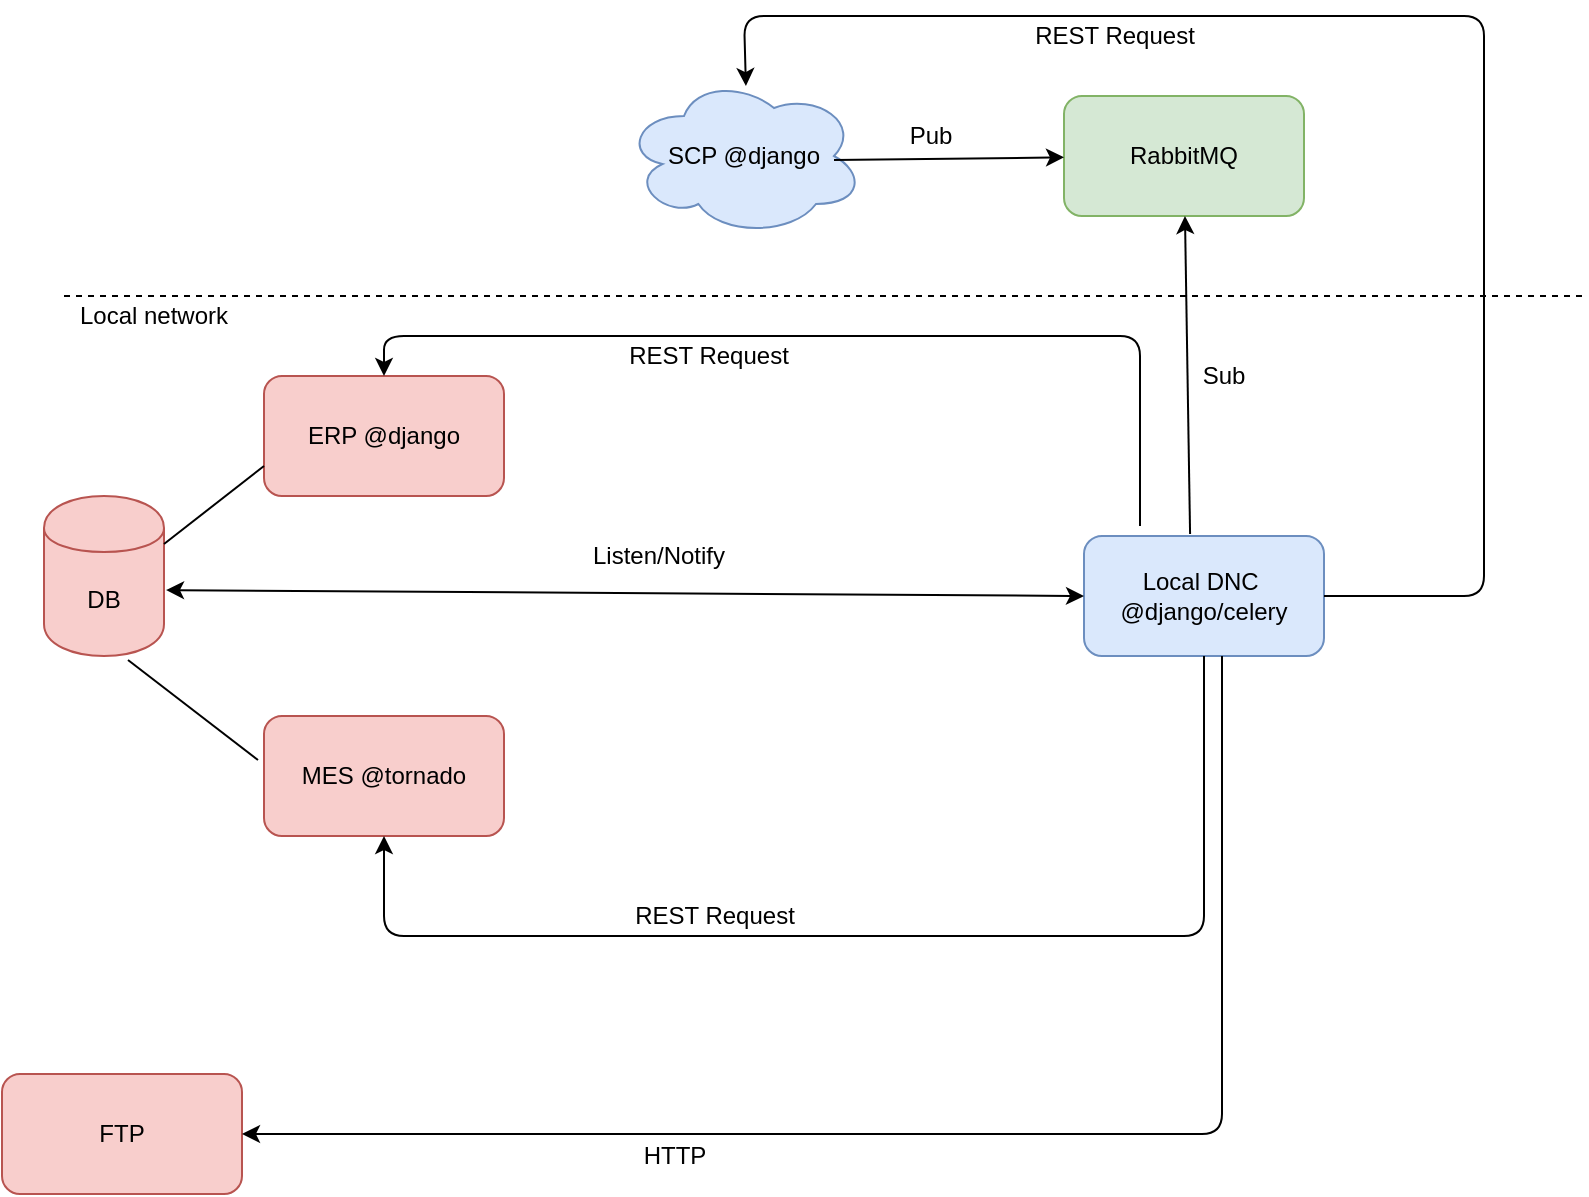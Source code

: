 <mxfile version="12.9.10" type="github">
  <diagram id="IO_uA8M8Lwz-29jYXwN9" name="Page-1">
    <mxGraphModel dx="1197" dy="715" grid="1" gridSize="10" guides="1" tooltips="1" connect="1" arrows="1" fold="1" page="1" pageScale="1" pageWidth="827" pageHeight="1169" math="0" shadow="0">
      <root>
        <mxCell id="0" />
        <mxCell id="1" parent="0" />
        <mxCell id="Xiy4EZr_T1XMQOzwiHUt-3" value="" style="endArrow=none;dashed=1;html=1;" parent="1" edge="1">
          <mxGeometry width="50" height="50" relative="1" as="geometry">
            <mxPoint x="60" y="340" as="sourcePoint" />
            <mxPoint x="820" y="340" as="targetPoint" />
          </mxGeometry>
        </mxCell>
        <mxCell id="Xiy4EZr_T1XMQOzwiHUt-4" value="&lt;div&gt;Local network&lt;/div&gt;" style="text;html=1;strokeColor=none;fillColor=none;align=center;verticalAlign=middle;whiteSpace=wrap;rounded=0;" parent="1" vertex="1">
          <mxGeometry x="60" y="340" width="90" height="20" as="geometry" />
        </mxCell>
        <mxCell id="Xiy4EZr_T1XMQOzwiHUt-5" value="SCP @django" style="ellipse;shape=cloud;whiteSpace=wrap;html=1;fillColor=#dae8fc;strokeColor=#6c8ebf;" parent="1" vertex="1">
          <mxGeometry x="340" y="230" width="120" height="80" as="geometry" />
        </mxCell>
        <mxCell id="Xiy4EZr_T1XMQOzwiHUt-6" value="RabbitMQ" style="rounded=1;whiteSpace=wrap;html=1;fillColor=#d5e8d4;strokeColor=#82b366;" parent="1" vertex="1">
          <mxGeometry x="560" y="240" width="120" height="60" as="geometry" />
        </mxCell>
        <mxCell id="Xiy4EZr_T1XMQOzwiHUt-7" value="ERP @django" style="rounded=1;whiteSpace=wrap;html=1;fillColor=#f8cecc;strokeColor=#b85450;" parent="1" vertex="1">
          <mxGeometry x="160" y="380" width="120" height="60" as="geometry" />
        </mxCell>
        <mxCell id="Xiy4EZr_T1XMQOzwiHUt-8" value="MES @tornado" style="rounded=1;whiteSpace=wrap;html=1;fillColor=#f8cecc;strokeColor=#b85450;" parent="1" vertex="1">
          <mxGeometry x="160" y="550" width="120" height="60" as="geometry" />
        </mxCell>
        <mxCell id="Xiy4EZr_T1XMQOzwiHUt-9" value="DB" style="shape=cylinder;whiteSpace=wrap;html=1;boundedLbl=1;backgroundOutline=1;fillColor=#f8cecc;strokeColor=#b85450;" parent="1" vertex="1">
          <mxGeometry x="50" y="440" width="60" height="80" as="geometry" />
        </mxCell>
        <mxCell id="Xiy4EZr_T1XMQOzwiHUt-10" value="" style="endArrow=none;html=1;exitX=1;exitY=0.3;exitDx=0;exitDy=0;entryX=0;entryY=0.75;entryDx=0;entryDy=0;" parent="1" source="Xiy4EZr_T1XMQOzwiHUt-9" target="Xiy4EZr_T1XMQOzwiHUt-7" edge="1">
          <mxGeometry width="50" height="50" relative="1" as="geometry">
            <mxPoint x="110" y="410" as="sourcePoint" />
            <mxPoint x="160" y="360" as="targetPoint" />
          </mxGeometry>
        </mxCell>
        <mxCell id="Xiy4EZr_T1XMQOzwiHUt-13" value="Local DNC&amp;nbsp; @django/celery" style="rounded=1;whiteSpace=wrap;html=1;fillColor=#dae8fc;strokeColor=#6c8ebf;" parent="1" vertex="1">
          <mxGeometry x="570" y="460" width="120" height="60" as="geometry" />
        </mxCell>
        <mxCell id="Xiy4EZr_T1XMQOzwiHUt-20" value="Listen/Notify" style="text;html=1;align=center;verticalAlign=middle;resizable=0;points=[];autosize=1;" parent="1" vertex="1">
          <mxGeometry x="312" y="460" width="90" height="20" as="geometry" />
        </mxCell>
        <mxCell id="Xiy4EZr_T1XMQOzwiHUt-21" value="" style="endArrow=classic;html=1;" parent="1" target="Xiy4EZr_T1XMQOzwiHUt-6" edge="1">
          <mxGeometry width="50" height="50" relative="1" as="geometry">
            <mxPoint x="445" y="272" as="sourcePoint" />
            <mxPoint x="530" y="120" as="targetPoint" />
          </mxGeometry>
        </mxCell>
        <mxCell id="Xiy4EZr_T1XMQOzwiHUt-22" value="Pub" style="text;html=1;align=center;verticalAlign=middle;resizable=0;points=[];autosize=1;" parent="1" vertex="1">
          <mxGeometry x="473" y="250" width="40" height="20" as="geometry" />
        </mxCell>
        <mxCell id="Xiy4EZr_T1XMQOzwiHUt-25" value="Sub" style="text;html=1;strokeColor=none;fillColor=none;align=center;verticalAlign=middle;whiteSpace=wrap;rounded=0;" parent="1" vertex="1">
          <mxGeometry x="620" y="370" width="40" height="20" as="geometry" />
        </mxCell>
        <mxCell id="Xiy4EZr_T1XMQOzwiHUt-26" value="" style="endArrow=classic;html=1;exitX=0.442;exitY=-0.017;exitDx=0;exitDy=0;exitPerimeter=0;" parent="1" target="Xiy4EZr_T1XMQOzwiHUt-6" edge="1" source="Xiy4EZr_T1XMQOzwiHUt-13">
          <mxGeometry width="50" height="50" relative="1" as="geometry">
            <mxPoint x="621" y="417" as="sourcePoint" />
            <mxPoint x="660" y="330" as="targetPoint" />
          </mxGeometry>
        </mxCell>
        <mxCell id="Xiy4EZr_T1XMQOzwiHUt-34" value="" style="endArrow=classic;html=1;entryX=0.5;entryY=1;entryDx=0;entryDy=0;" parent="1" target="Xiy4EZr_T1XMQOzwiHUt-8" edge="1">
          <mxGeometry width="50" height="50" relative="1" as="geometry">
            <mxPoint x="630" y="520" as="sourcePoint" />
            <mxPoint x="120" y="660" as="targetPoint" />
            <Array as="points">
              <mxPoint x="630" y="660" />
              <mxPoint x="220" y="660" />
            </Array>
          </mxGeometry>
        </mxCell>
        <mxCell id="Xiy4EZr_T1XMQOzwiHUt-35" value="REST Request" style="text;html=1;align=center;verticalAlign=middle;resizable=0;points=[];autosize=1;" parent="1" vertex="1">
          <mxGeometry x="340" y="640" width="90" height="20" as="geometry" />
        </mxCell>
        <mxCell id="Xiy4EZr_T1XMQOzwiHUt-36" value="" style="endArrow=classic;html=1;entryX=0.5;entryY=0;entryDx=0;entryDy=0;" parent="1" target="Xiy4EZr_T1XMQOzwiHUt-7" edge="1">
          <mxGeometry width="50" height="50" relative="1" as="geometry">
            <mxPoint x="598" y="455" as="sourcePoint" />
            <mxPoint x="230" y="370" as="targetPoint" />
            <Array as="points">
              <mxPoint x="598" y="360" />
              <mxPoint x="220" y="360" />
            </Array>
          </mxGeometry>
        </mxCell>
        <mxCell id="Xiy4EZr_T1XMQOzwiHUt-37" value="REST Request" style="text;html=1;align=center;verticalAlign=middle;resizable=0;points=[];autosize=1;" parent="1" vertex="1">
          <mxGeometry x="337" y="360" width="90" height="20" as="geometry" />
        </mxCell>
        <mxCell id="Xiy4EZr_T1XMQOzwiHUt-38" value="" style="endArrow=classic;html=1;exitX=1;exitY=0.5;exitDx=0;exitDy=0;entryX=0.508;entryY=0.063;entryDx=0;entryDy=0;entryPerimeter=0;" parent="1" source="Xiy4EZr_T1XMQOzwiHUt-13" target="Xiy4EZr_T1XMQOzwiHUt-5" edge="1">
          <mxGeometry width="50" height="50" relative="1" as="geometry">
            <mxPoint x="720" y="450" as="sourcePoint" />
            <mxPoint x="360" y="200" as="targetPoint" />
            <Array as="points">
              <mxPoint x="770" y="490" />
              <mxPoint x="770" y="200" />
              <mxPoint x="400" y="200" />
            </Array>
          </mxGeometry>
        </mxCell>
        <mxCell id="Xiy4EZr_T1XMQOzwiHUt-39" value="REST Request" style="text;html=1;align=center;verticalAlign=middle;resizable=0;points=[];autosize=1;" parent="1" vertex="1">
          <mxGeometry x="540" y="200" width="90" height="20" as="geometry" />
        </mxCell>
        <mxCell id="Xiy4EZr_T1XMQOzwiHUt-44" value="FTP" style="rounded=1;whiteSpace=wrap;html=1;fillColor=#f8cecc;strokeColor=#b85450;" parent="1" vertex="1">
          <mxGeometry x="29" y="729" width="120" height="60" as="geometry" />
        </mxCell>
        <mxCell id="Xiy4EZr_T1XMQOzwiHUt-45" value="" style="endArrow=classic;html=1;entryX=1;entryY=0.5;entryDx=0;entryDy=0;" parent="1" target="Xiy4EZr_T1XMQOzwiHUt-44" edge="1">
          <mxGeometry width="50" height="50" relative="1" as="geometry">
            <mxPoint x="639" y="520" as="sourcePoint" />
            <mxPoint x="639" y="799" as="targetPoint" />
            <Array as="points">
              <mxPoint x="639" y="759" />
            </Array>
          </mxGeometry>
        </mxCell>
        <mxCell id="Xiy4EZr_T1XMQOzwiHUt-46" value="HTTP" style="text;html=1;align=center;verticalAlign=middle;resizable=0;points=[];autosize=1;" parent="1" vertex="1">
          <mxGeometry x="340" y="760" width="50" height="20" as="geometry" />
        </mxCell>
        <mxCell id="oW0EBQe0yhfzkd96MRfb-1" value="" style="endArrow=none;html=1;entryX=-0.025;entryY=0.367;entryDx=0;entryDy=0;entryPerimeter=0;exitX=0.7;exitY=1.025;exitDx=0;exitDy=0;exitPerimeter=0;" edge="1" parent="1" source="Xiy4EZr_T1XMQOzwiHUt-9" target="Xiy4EZr_T1XMQOzwiHUt-8">
          <mxGeometry width="50" height="50" relative="1" as="geometry">
            <mxPoint x="70" y="590" as="sourcePoint" />
            <mxPoint x="120" y="540" as="targetPoint" />
          </mxGeometry>
        </mxCell>
        <mxCell id="oW0EBQe0yhfzkd96MRfb-2" value="" style="endArrow=classic;startArrow=classic;html=1;exitX=1.017;exitY=0.588;exitDx=0;exitDy=0;entryX=0;entryY=0.5;entryDx=0;entryDy=0;exitPerimeter=0;" edge="1" parent="1" source="Xiy4EZr_T1XMQOzwiHUt-9" target="Xiy4EZr_T1XMQOzwiHUt-13">
          <mxGeometry width="50" height="50" relative="1" as="geometry">
            <mxPoint x="320" y="510" as="sourcePoint" />
            <mxPoint x="370" y="460" as="targetPoint" />
          </mxGeometry>
        </mxCell>
      </root>
    </mxGraphModel>
  </diagram>
</mxfile>
